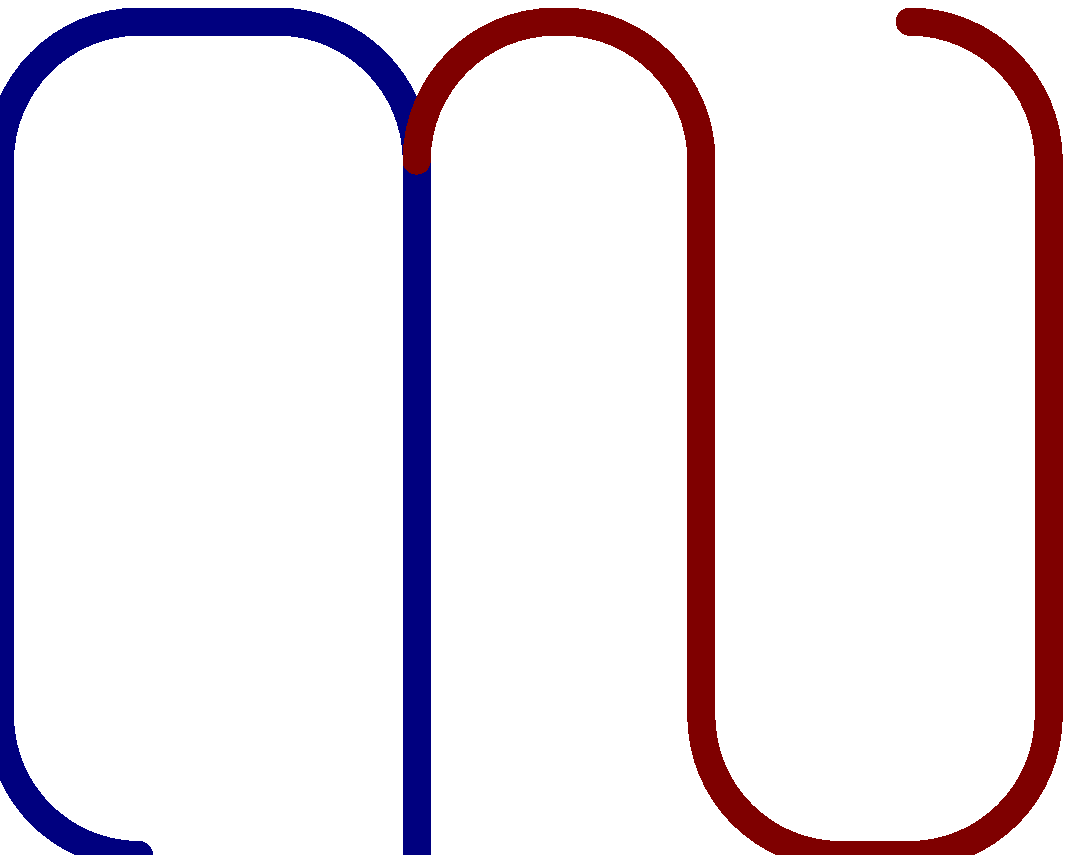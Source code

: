 beginfig(0);
width:=8;
rotation:=40;

pickup pencircle scaled 10;

z0 = (x1+50, 0);
z1 = (0, y0+50);
z2 = (x1, y1+200);
z3 = (x2+50, y2+50);
z4 = (x3 + 50, y3);
z5 = (x4 + 50, y4-50);
z6 = (x5, y0);


draw z0{left}..z1--z2{up}..z3--z4{right}..z5--z6 withcolor 0.5blue;

z7 = (x5, y5);
z8= (x7+50, y4);
z9= (x8+2.5, y8);
z10= (x9+50, y9-50);
z11= (x10, y0+50 );
z12 =(x11+50, y0);
z13=(x12+25, y12);
z14=(x13+50, y13+ 50);
z15=(x14, y14+ 200);
z16=(x15-50, y4);

draw z7{up}..z8--z9{right}..z10--z11{down}..z12--z13{right}..z14--z15{up}..z16 withcolor 0.5red;

endfig;
end